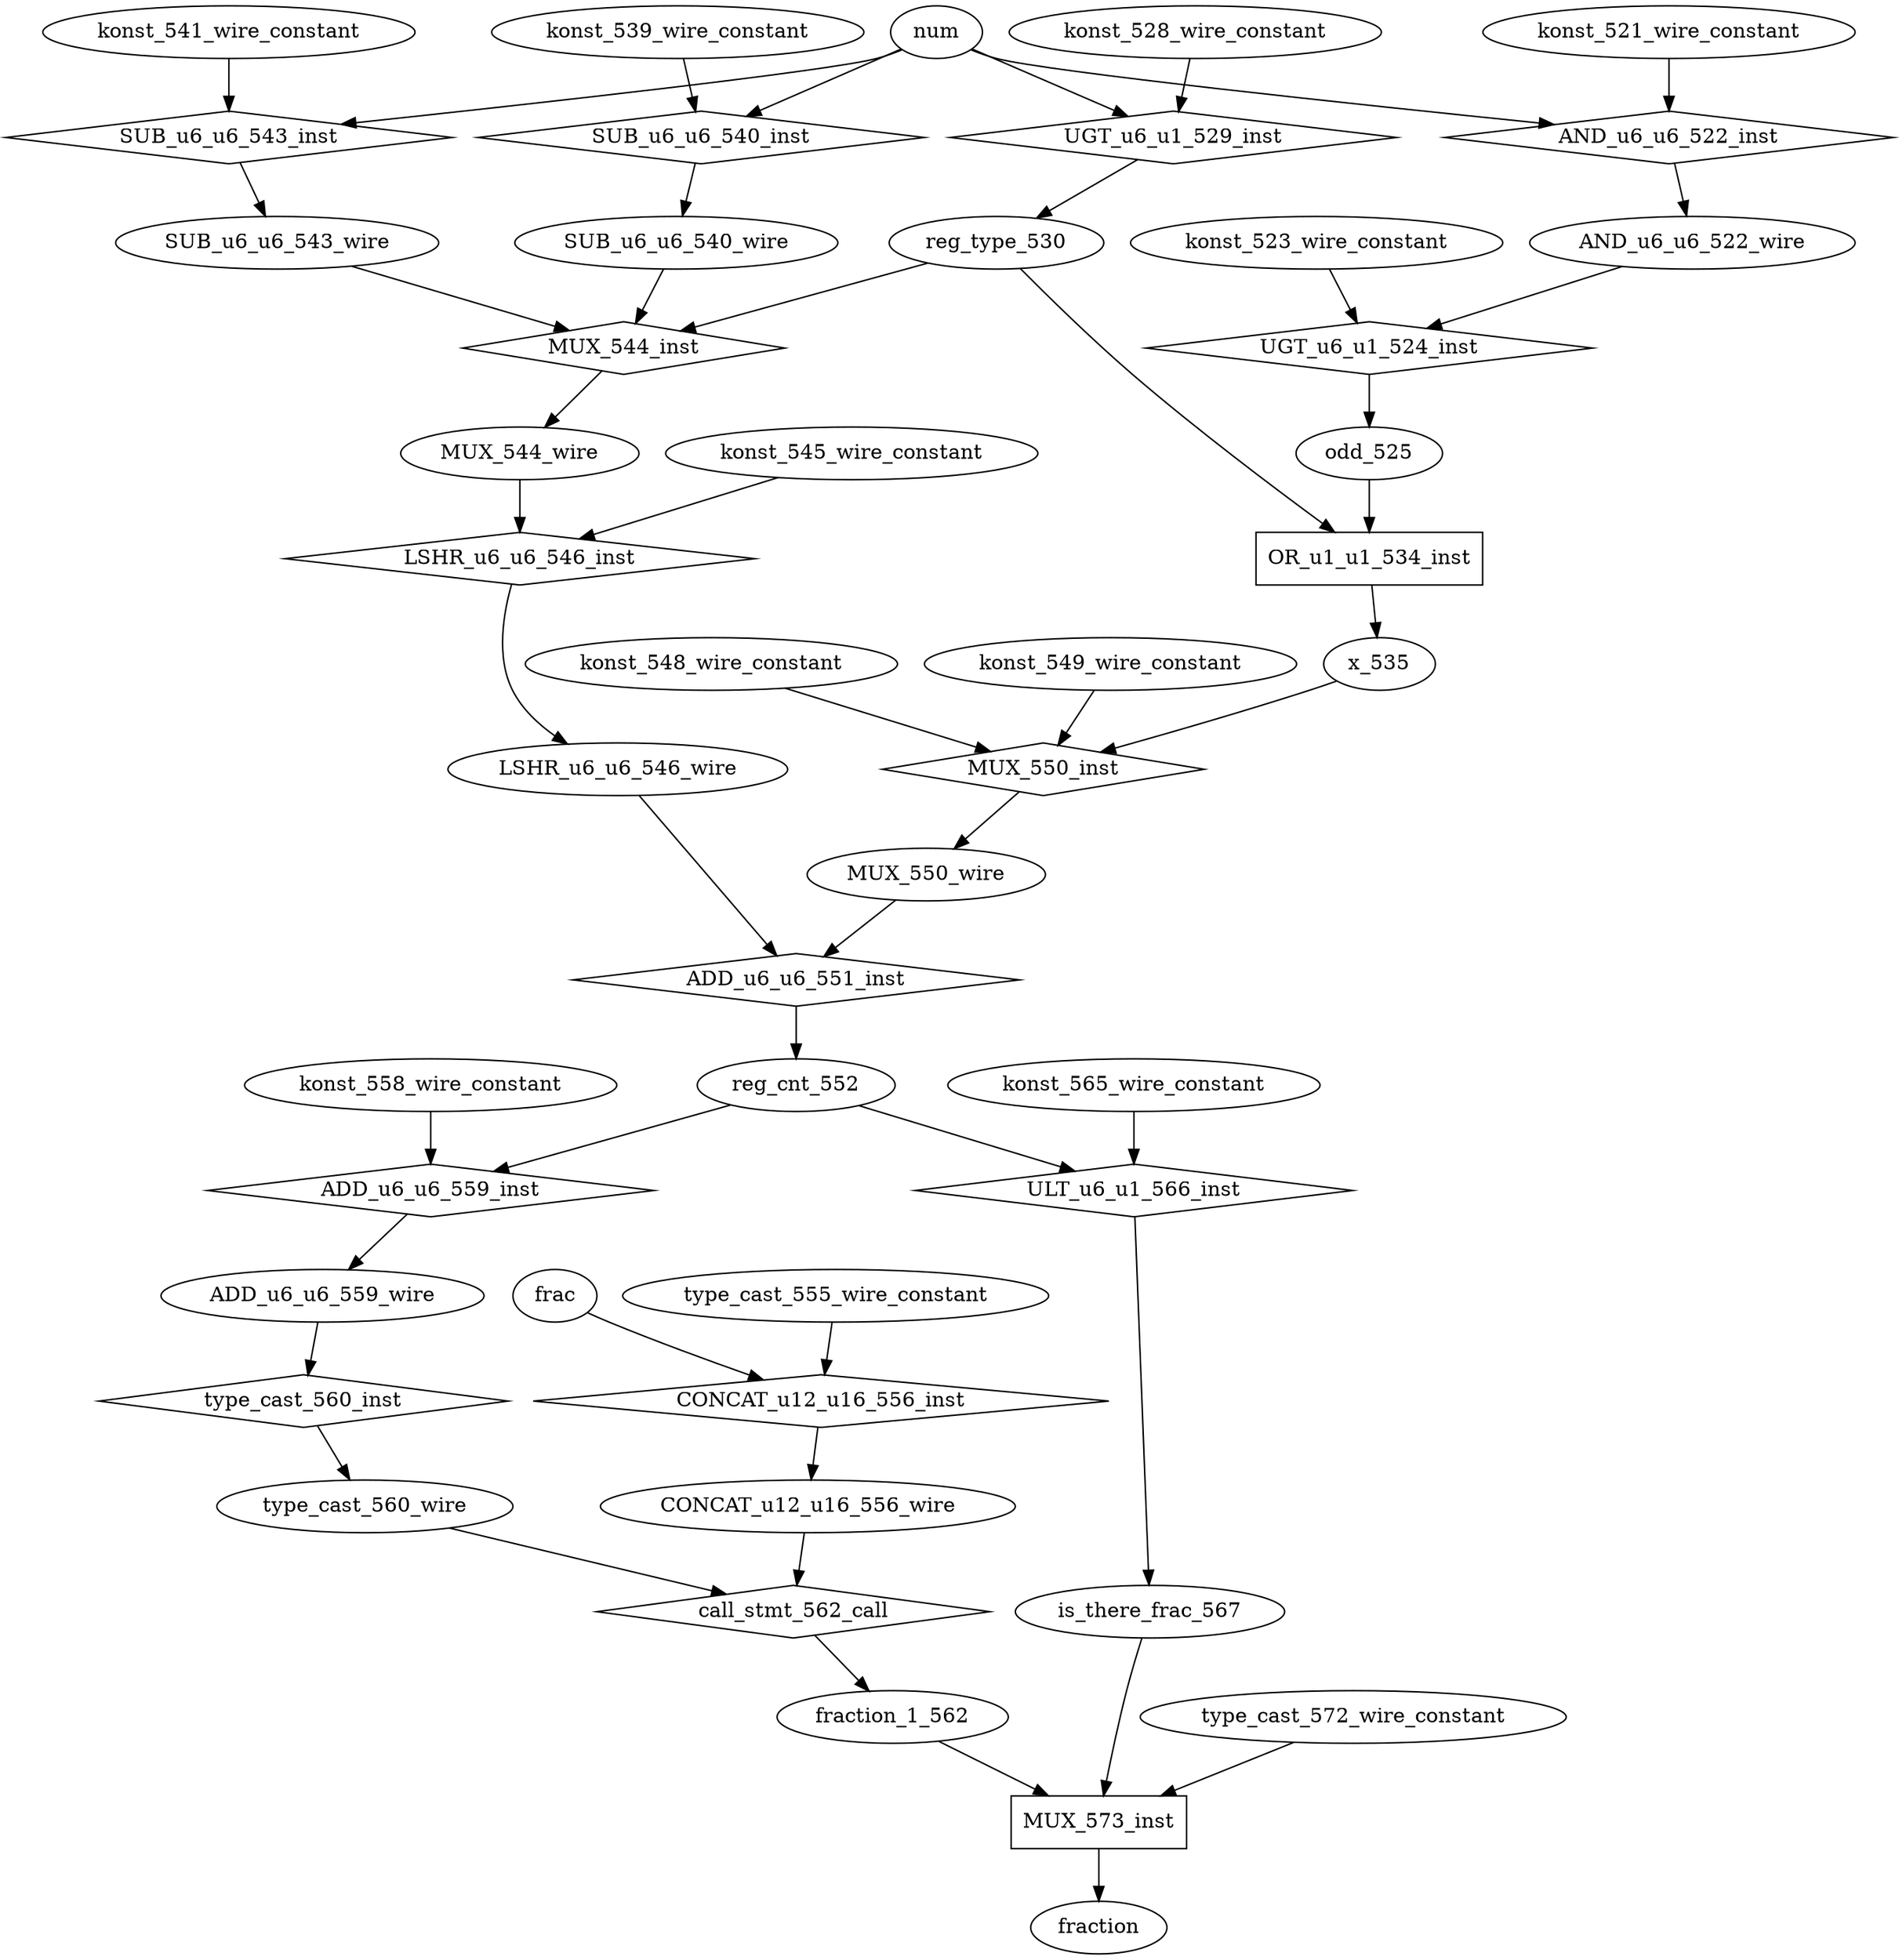 digraph data_path {
  ADD_u6_u6_559_wire [shape=ellipse];
  AND_u6_u6_522_wire [shape=ellipse];
  CONCAT_u12_u16_556_wire [shape=ellipse];
  LSHR_u6_u6_546_wire [shape=ellipse];
  MUX_544_wire [shape=ellipse];
  MUX_550_wire [shape=ellipse];
  SUB_u6_u6_540_wire [shape=ellipse];
  SUB_u6_u6_543_wire [shape=ellipse];
  fraction_1_562 [shape=ellipse];
  is_there_frac_567 [shape=ellipse];
  konst_521_wire_constant [shape=ellipse];
  konst_523_wire_constant [shape=ellipse];
  konst_528_wire_constant [shape=ellipse];
  konst_539_wire_constant [shape=ellipse];
  konst_541_wire_constant [shape=ellipse];
  konst_545_wire_constant [shape=ellipse];
  konst_548_wire_constant [shape=ellipse];
  konst_549_wire_constant [shape=ellipse];
  konst_558_wire_constant [shape=ellipse];
  konst_565_wire_constant [shape=ellipse];
  odd_525 [shape=ellipse];
  reg_cnt_552 [shape=ellipse];
  reg_type_530 [shape=ellipse];
  type_cast_555_wire_constant [shape=ellipse];
  type_cast_560_wire [shape=ellipse];
  type_cast_572_wire_constant [shape=ellipse];
  x_535 [shape=ellipse];
  ADD_u6_u6_551_inst [shape=diamond];
LSHR_u6_u6_546_wire  -> ADD_u6_u6_551_inst;
MUX_550_wire  -> ADD_u6_u6_551_inst;
ADD_u6_u6_551_inst -> reg_cnt_552;
  ADD_u6_u6_559_inst [shape=diamond];
reg_cnt_552  -> ADD_u6_u6_559_inst;
konst_558_wire_constant  -> ADD_u6_u6_559_inst;
ADD_u6_u6_559_inst -> ADD_u6_u6_559_wire;
  AND_u6_u6_522_inst [shape=diamond];
num  -> AND_u6_u6_522_inst;
konst_521_wire_constant  -> AND_u6_u6_522_inst;
AND_u6_u6_522_inst -> AND_u6_u6_522_wire;
  CONCAT_u12_u16_556_inst [shape=diamond];
frac  -> CONCAT_u12_u16_556_inst;
type_cast_555_wire_constant  -> CONCAT_u12_u16_556_inst;
CONCAT_u12_u16_556_inst -> CONCAT_u12_u16_556_wire;
  LSHR_u6_u6_546_inst [shape=diamond];
MUX_544_wire  -> LSHR_u6_u6_546_inst;
konst_545_wire_constant  -> LSHR_u6_u6_546_inst;
LSHR_u6_u6_546_inst -> LSHR_u6_u6_546_wire;
  MUX_544_inst [shape=diamond];
reg_type_530  -> MUX_544_inst;
SUB_u6_u6_540_wire  -> MUX_544_inst;
SUB_u6_u6_543_wire  -> MUX_544_inst;
MUX_544_inst -> MUX_544_wire;
  MUX_550_inst [shape=diamond];
x_535  -> MUX_550_inst;
konst_548_wire_constant  -> MUX_550_inst;
konst_549_wire_constant  -> MUX_550_inst;
MUX_550_inst -> MUX_550_wire;
  MUX_573_inst [shape=rectangle];
is_there_frac_567  -> MUX_573_inst;
fraction_1_562  -> MUX_573_inst;
type_cast_572_wire_constant  -> MUX_573_inst;
MUX_573_inst -> fraction;
  OR_u1_u1_534_inst [shape=rectangle];
reg_type_530  -> OR_u1_u1_534_inst;
odd_525  -> OR_u1_u1_534_inst;
OR_u1_u1_534_inst -> x_535;
  SUB_u6_u6_540_inst [shape=diamond];
num  -> SUB_u6_u6_540_inst;
konst_539_wire_constant  -> SUB_u6_u6_540_inst;
SUB_u6_u6_540_inst -> SUB_u6_u6_540_wire;
  SUB_u6_u6_543_inst [shape=diamond];
konst_541_wire_constant  -> SUB_u6_u6_543_inst;
num  -> SUB_u6_u6_543_inst;
SUB_u6_u6_543_inst -> SUB_u6_u6_543_wire;
  UGT_u6_u1_524_inst [shape=diamond];
AND_u6_u6_522_wire  -> UGT_u6_u1_524_inst;
konst_523_wire_constant  -> UGT_u6_u1_524_inst;
UGT_u6_u1_524_inst -> odd_525;
  UGT_u6_u1_529_inst [shape=diamond];
num  -> UGT_u6_u1_529_inst;
konst_528_wire_constant  -> UGT_u6_u1_529_inst;
UGT_u6_u1_529_inst -> reg_type_530;
  ULT_u6_u1_566_inst [shape=diamond];
reg_cnt_552  -> ULT_u6_u1_566_inst;
konst_565_wire_constant  -> ULT_u6_u1_566_inst;
ULT_u6_u1_566_inst -> is_there_frac_567;
  call_stmt_562_call [shape=diamond];
CONCAT_u12_u16_556_wire  -> call_stmt_562_call;
type_cast_560_wire  -> call_stmt_562_call;
call_stmt_562_call -> fraction_1_562;
  type_cast_560_inst [shape=diamond];
ADD_u6_u6_559_wire  -> type_cast_560_inst;
type_cast_560_inst -> type_cast_560_wire;
}
